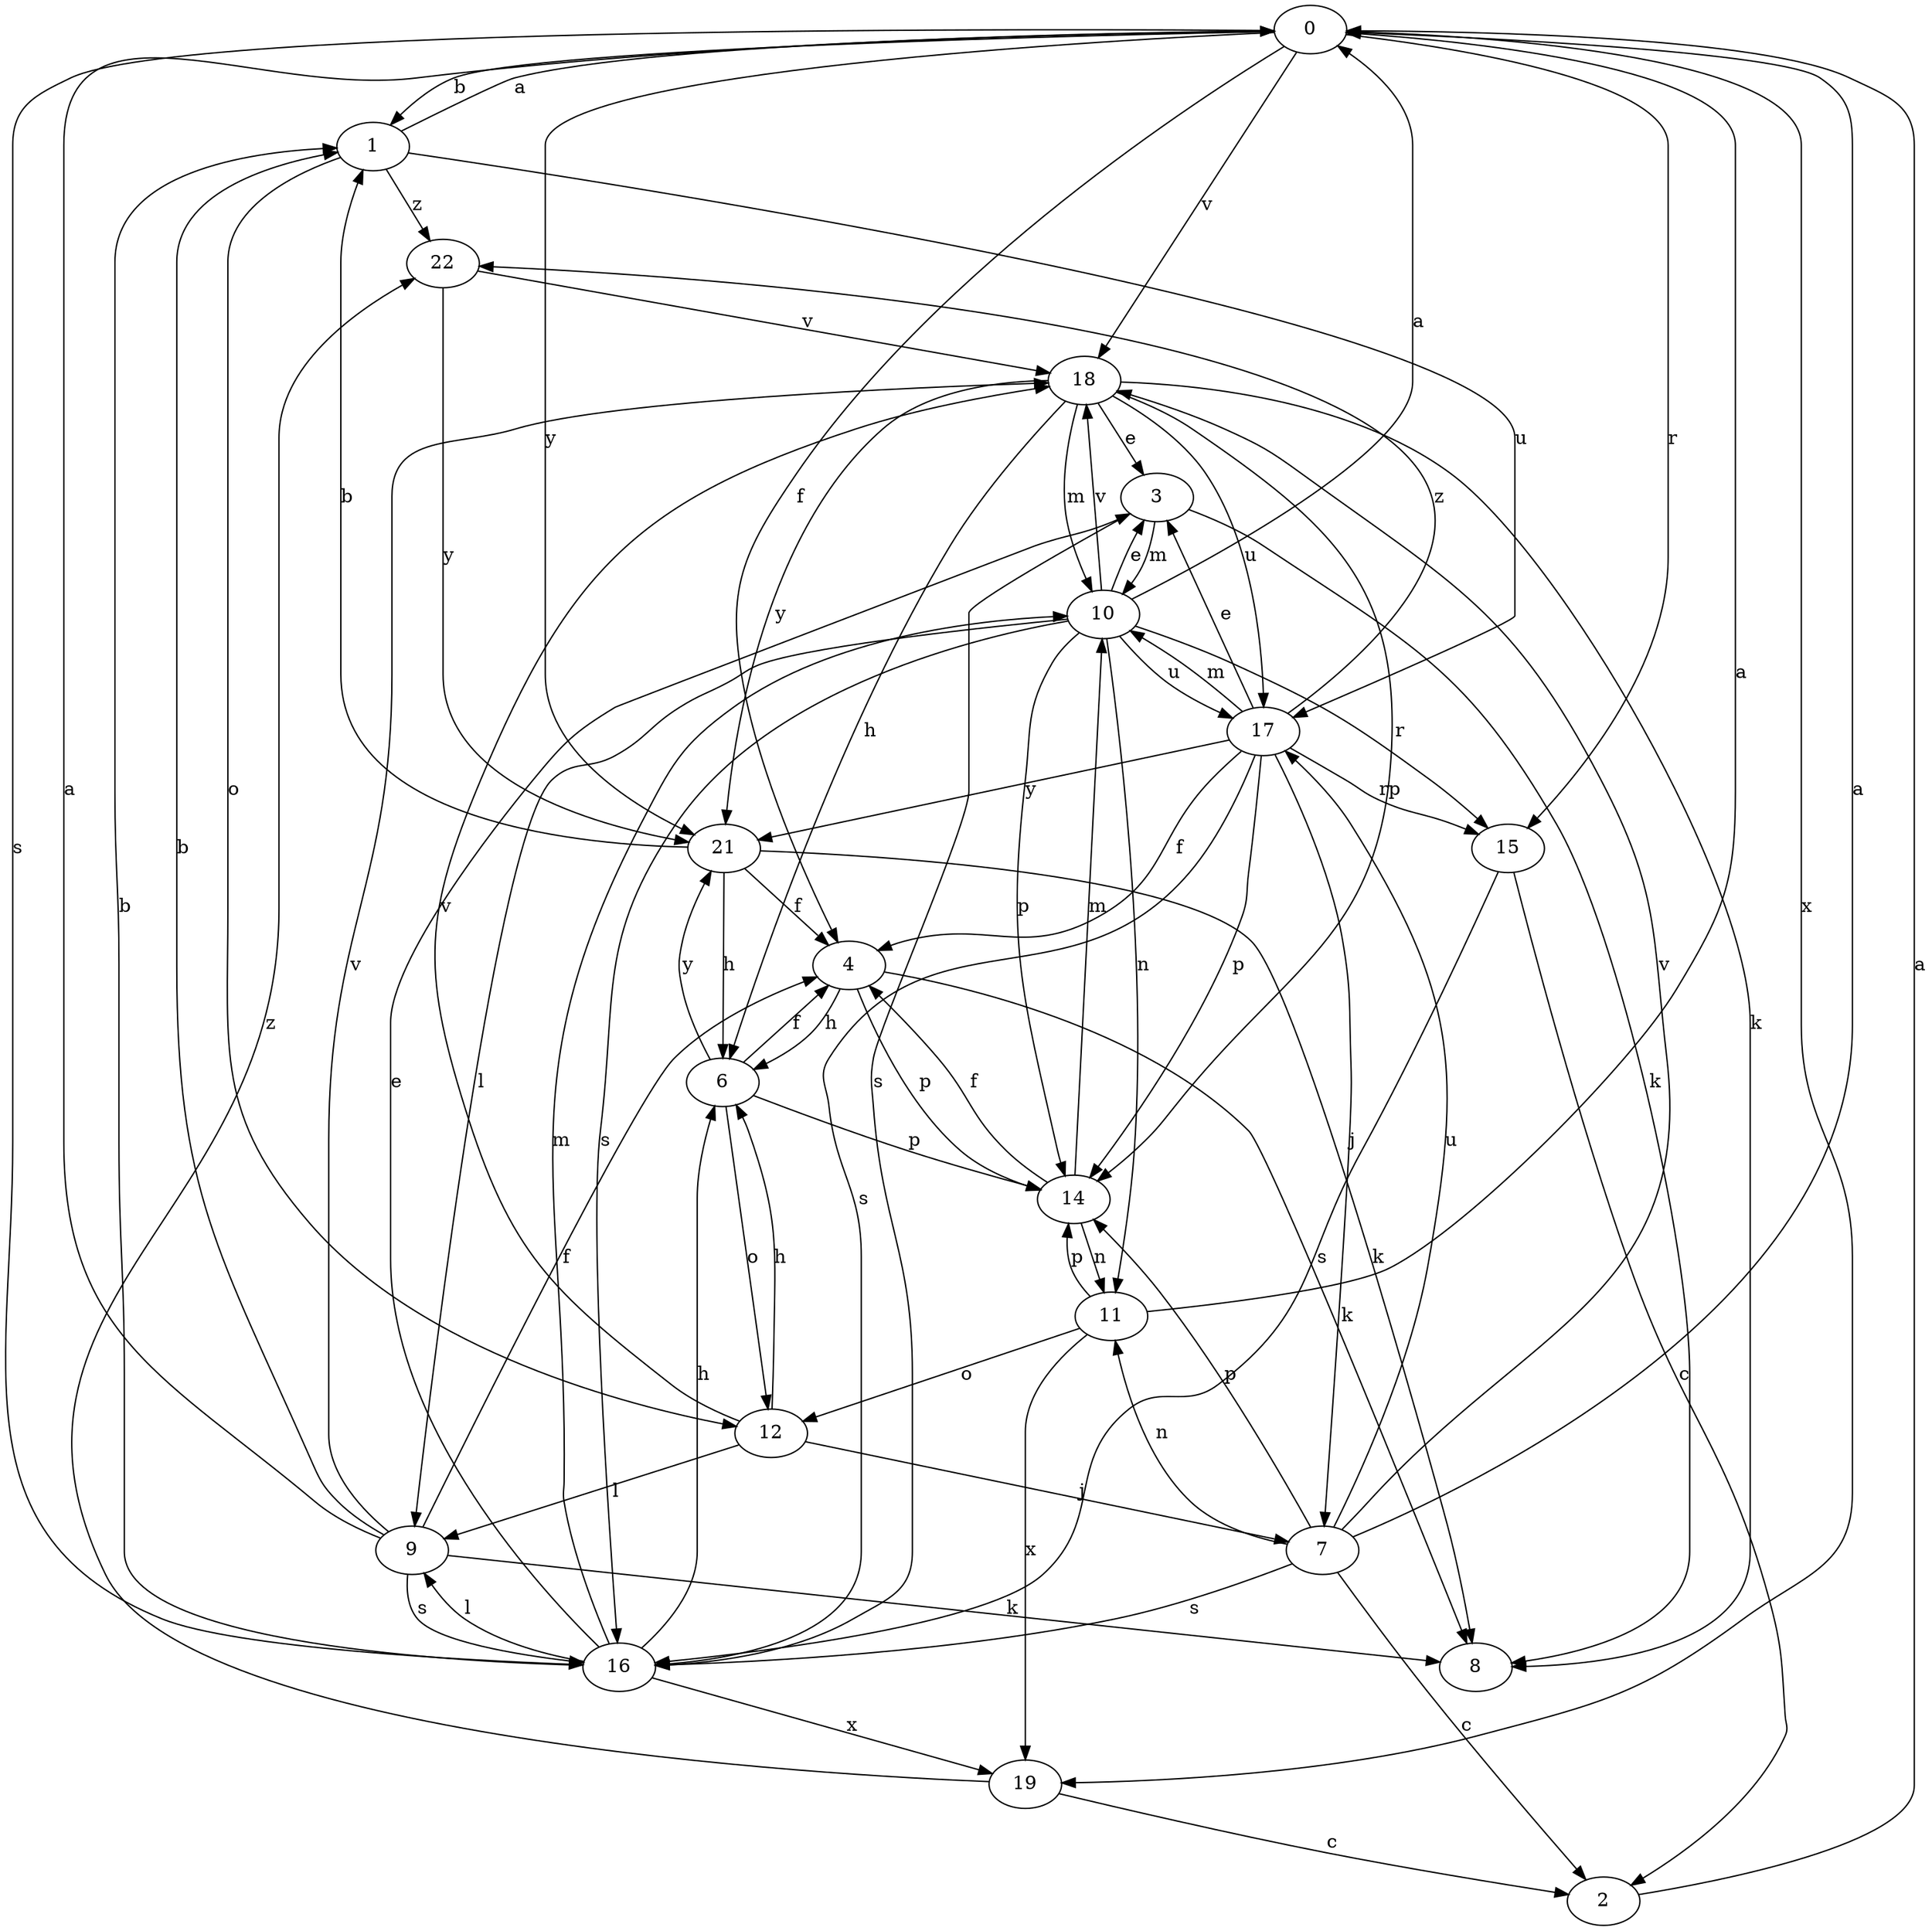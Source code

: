 strict digraph  {
0;
1;
2;
3;
4;
6;
7;
8;
9;
10;
11;
12;
14;
15;
16;
17;
18;
19;
21;
22;
0 -> 1  [label=b];
0 -> 4  [label=f];
0 -> 15  [label=r];
0 -> 16  [label=s];
0 -> 18  [label=v];
0 -> 19  [label=x];
0 -> 21  [label=y];
1 -> 0  [label=a];
1 -> 12  [label=o];
1 -> 17  [label=u];
1 -> 22  [label=z];
2 -> 0  [label=a];
3 -> 8  [label=k];
3 -> 10  [label=m];
3 -> 16  [label=s];
4 -> 6  [label=h];
4 -> 8  [label=k];
4 -> 14  [label=p];
6 -> 4  [label=f];
6 -> 12  [label=o];
6 -> 14  [label=p];
6 -> 21  [label=y];
7 -> 0  [label=a];
7 -> 2  [label=c];
7 -> 11  [label=n];
7 -> 14  [label=p];
7 -> 16  [label=s];
7 -> 17  [label=u];
7 -> 18  [label=v];
9 -> 0  [label=a];
9 -> 1  [label=b];
9 -> 4  [label=f];
9 -> 8  [label=k];
9 -> 16  [label=s];
9 -> 18  [label=v];
10 -> 0  [label=a];
10 -> 3  [label=e];
10 -> 9  [label=l];
10 -> 11  [label=n];
10 -> 14  [label=p];
10 -> 15  [label=r];
10 -> 16  [label=s];
10 -> 17  [label=u];
10 -> 18  [label=v];
11 -> 0  [label=a];
11 -> 12  [label=o];
11 -> 14  [label=p];
11 -> 19  [label=x];
12 -> 6  [label=h];
12 -> 7  [label=j];
12 -> 9  [label=l];
12 -> 18  [label=v];
14 -> 4  [label=f];
14 -> 10  [label=m];
14 -> 11  [label=n];
15 -> 2  [label=c];
15 -> 16  [label=s];
16 -> 1  [label=b];
16 -> 3  [label=e];
16 -> 6  [label=h];
16 -> 9  [label=l];
16 -> 10  [label=m];
16 -> 19  [label=x];
17 -> 3  [label=e];
17 -> 4  [label=f];
17 -> 7  [label=j];
17 -> 10  [label=m];
17 -> 14  [label=p];
17 -> 15  [label=r];
17 -> 16  [label=s];
17 -> 21  [label=y];
17 -> 22  [label=z];
18 -> 3  [label=e];
18 -> 6  [label=h];
18 -> 8  [label=k];
18 -> 10  [label=m];
18 -> 14  [label=p];
18 -> 17  [label=u];
18 -> 21  [label=y];
19 -> 2  [label=c];
19 -> 22  [label=z];
21 -> 1  [label=b];
21 -> 4  [label=f];
21 -> 6  [label=h];
21 -> 8  [label=k];
22 -> 18  [label=v];
22 -> 21  [label=y];
}
